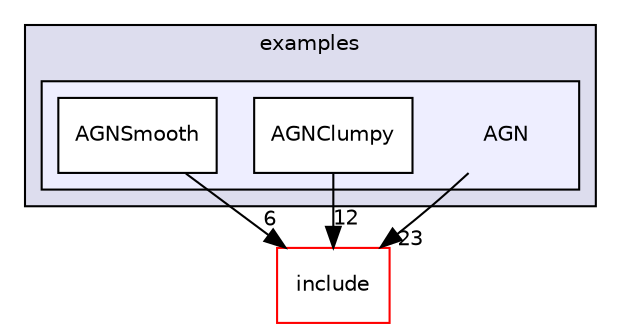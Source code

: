 digraph "src/examples/AGN" {
  compound=true
  node [ fontsize="10", fontname="Helvetica"];
  edge [ labelfontsize="10", labelfontname="Helvetica"];
  subgraph clusterdir_e931c1a3f0014e624d0645a271726ad2 {
    graph [ bgcolor="#ddddee", pencolor="black", label="examples" fontname="Helvetica", fontsize="10", URL="dir_e931c1a3f0014e624d0645a271726ad2.html"]
  subgraph clusterdir_1166f2c9a8a331f7ebb2ca2ddcac3ecf {
    graph [ bgcolor="#eeeeff", pencolor="black", label="" URL="dir_1166f2c9a8a331f7ebb2ca2ddcac3ecf.html"];
    dir_1166f2c9a8a331f7ebb2ca2ddcac3ecf [shape=plaintext label="AGN"];
    dir_509019c50060448dd5bd8a365ed0af82 [shape=box label="AGNClumpy" color="black" fillcolor="white" style="filled" URL="dir_509019c50060448dd5bd8a365ed0af82.html"];
    dir_5fce2141824aae5c963e442553f7b08b [shape=box label="AGNSmooth" color="black" fillcolor="white" style="filled" URL="dir_5fce2141824aae5c963e442553f7b08b.html"];
  }
  }
  dir_d44c64559bbebec7f509842c48db8b23 [shape=box label="include" fillcolor="white" style="filled" color="red" URL="dir_d44c64559bbebec7f509842c48db8b23.html"];
  dir_509019c50060448dd5bd8a365ed0af82->dir_d44c64559bbebec7f509842c48db8b23 [headlabel="12", labeldistance=1.5 headhref="dir_000021_000000.html"];
  dir_1166f2c9a8a331f7ebb2ca2ddcac3ecf->dir_d44c64559bbebec7f509842c48db8b23 [headlabel="23", labeldistance=1.5 headhref="dir_000020_000000.html"];
  dir_5fce2141824aae5c963e442553f7b08b->dir_d44c64559bbebec7f509842c48db8b23 [headlabel="6", labeldistance=1.5 headhref="dir_000022_000000.html"];
}
